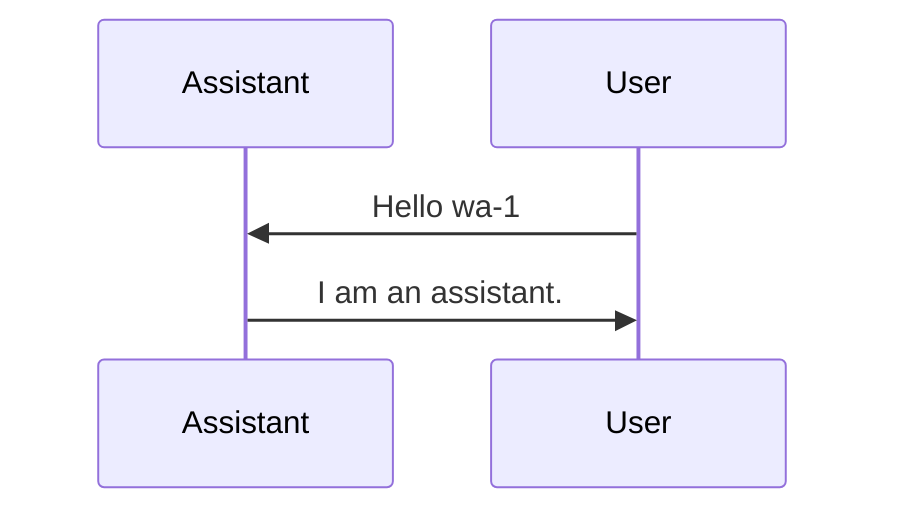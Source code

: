 %%{init: {'sequence': {'actorSpacing': 10, 'width': 150}}}%%
sequenceDiagram
    participant assistant as Assistant
    participant user as User
    user->>assistant: Hello wa-1
    assistant->>user: I am an assistant.